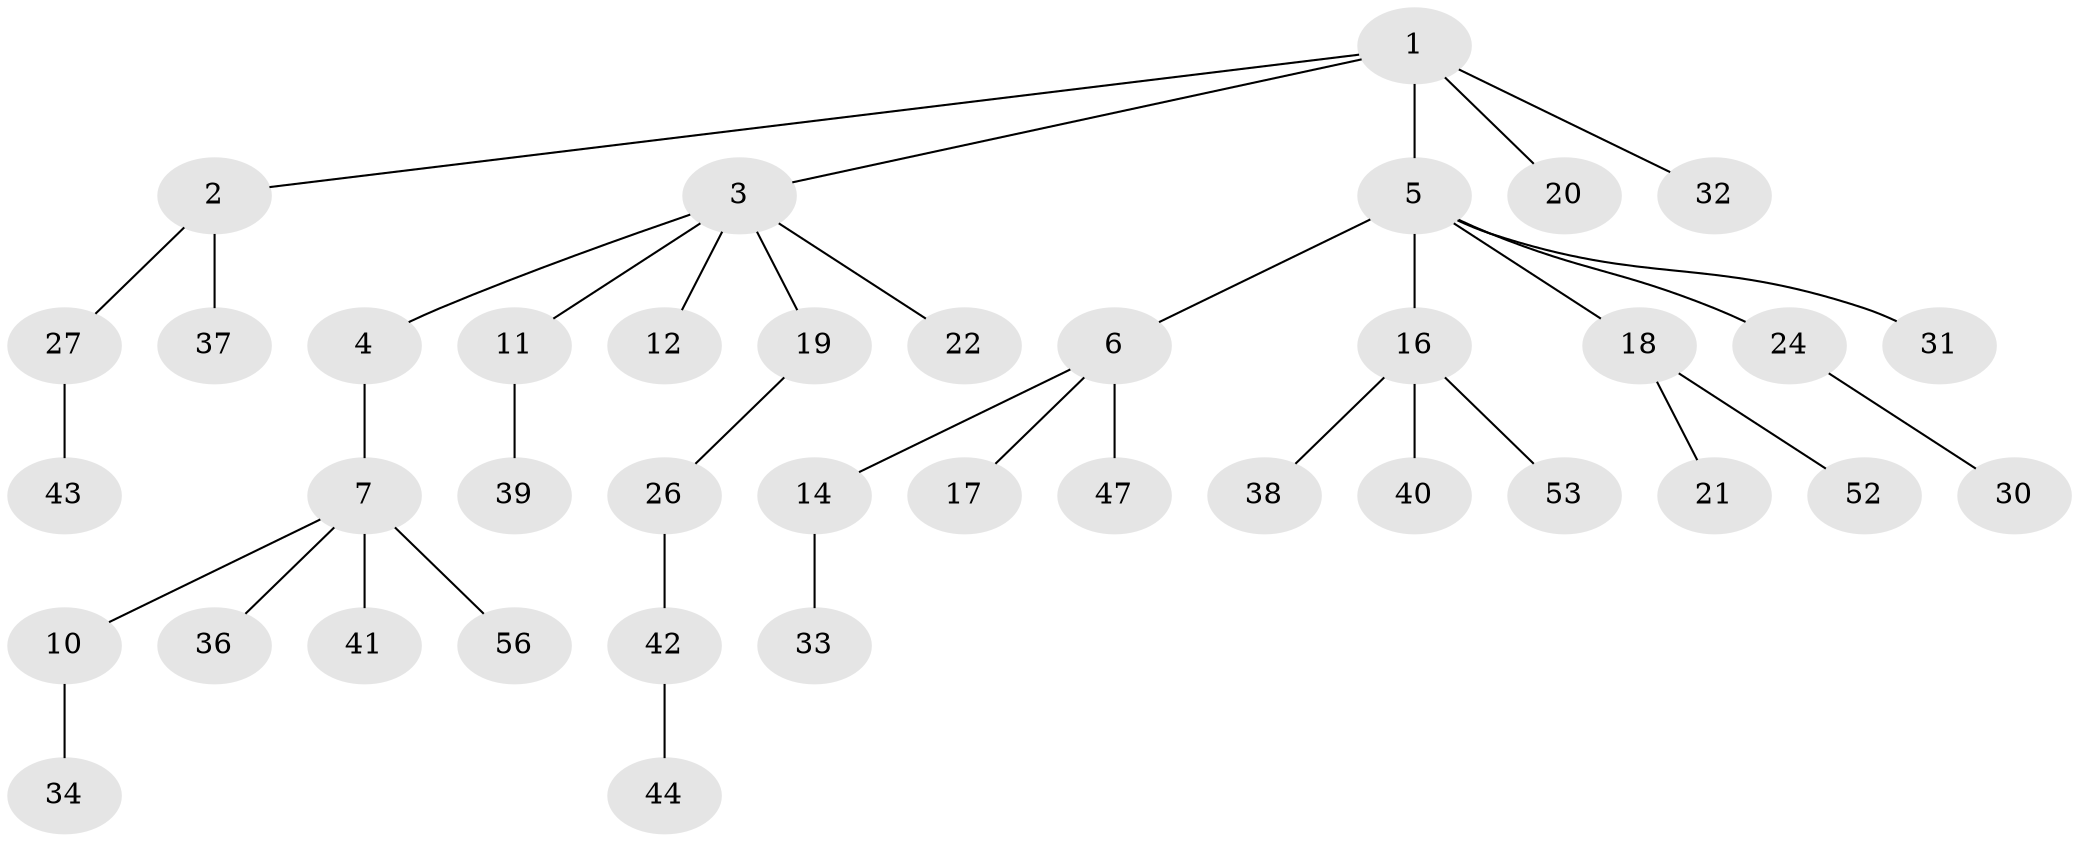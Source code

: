 // Generated by graph-tools (version 1.1) at 2025/24/03/03/25 07:24:08]
// undirected, 39 vertices, 38 edges
graph export_dot {
graph [start="1"]
  node [color=gray90,style=filled];
  1 [super="+55"];
  2 [super="+8"];
  3 [super="+13"];
  4;
  5 [super="+15"];
  6;
  7 [super="+9"];
  10 [super="+25"];
  11;
  12;
  14 [super="+54"];
  16 [super="+35"];
  17 [super="+29"];
  18 [super="+50"];
  19 [super="+23"];
  20;
  21;
  22 [super="+28"];
  24 [super="+46"];
  26 [super="+51"];
  27 [super="+45"];
  30;
  31;
  32;
  33;
  34;
  36;
  37 [super="+49"];
  38 [super="+48"];
  39;
  40;
  41;
  42;
  43;
  44;
  47;
  52;
  53;
  56;
  1 -- 2;
  1 -- 3;
  1 -- 5;
  1 -- 20;
  1 -- 32;
  2 -- 27;
  2 -- 37;
  3 -- 4;
  3 -- 11;
  3 -- 12;
  3 -- 19;
  3 -- 22;
  4 -- 7;
  5 -- 6;
  5 -- 18;
  5 -- 16;
  5 -- 24;
  5 -- 31;
  6 -- 14;
  6 -- 17;
  6 -- 47;
  7 -- 36;
  7 -- 56;
  7 -- 41;
  7 -- 10;
  10 -- 34;
  11 -- 39;
  14 -- 33;
  16 -- 38;
  16 -- 40;
  16 -- 53;
  18 -- 21;
  18 -- 52;
  19 -- 26;
  24 -- 30;
  26 -- 42;
  27 -- 43;
  42 -- 44;
}

